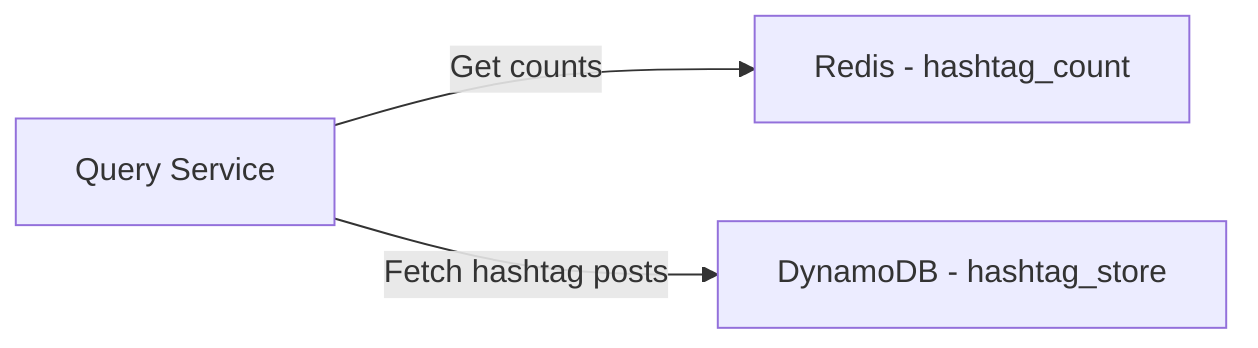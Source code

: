 flowchart LR
    A["Query Service"] -->|"Get counts"| B["Redis - hashtag_count"]
    A -->|"Fetch hashtag posts"| C["DynamoDB - hashtag_store"]